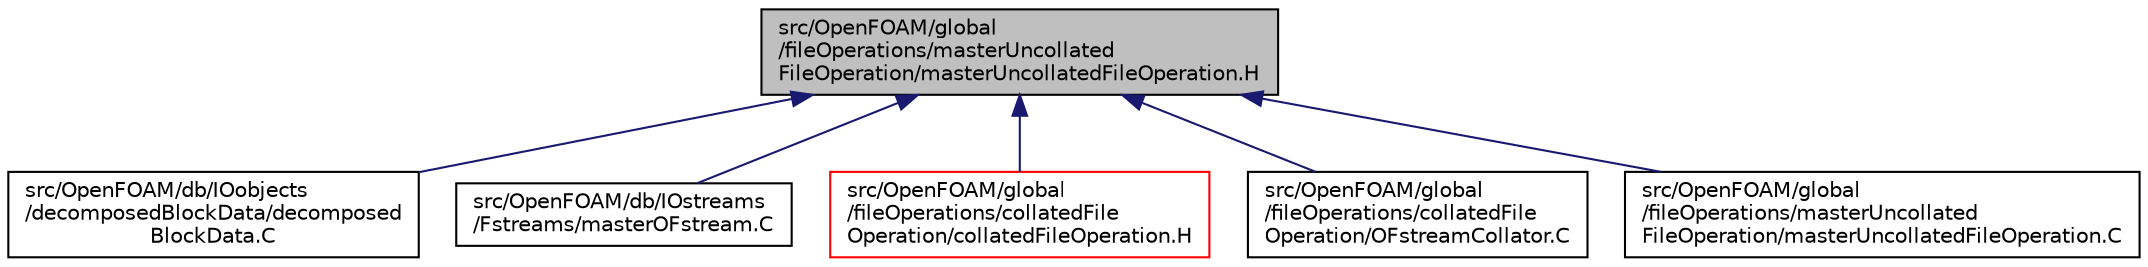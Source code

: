 digraph "src/OpenFOAM/global/fileOperations/masterUncollatedFileOperation/masterUncollatedFileOperation.H"
{
  bgcolor="transparent";
  edge [fontname="Helvetica",fontsize="10",labelfontname="Helvetica",labelfontsize="10"];
  node [fontname="Helvetica",fontsize="10",shape=record];
  Node1 [label="src/OpenFOAM/global\l/fileOperations/masterUncollated\lFileOperation/masterUncollatedFileOperation.H",height=0.2,width=0.4,color="black", fillcolor="grey75", style="filled" fontcolor="black"];
  Node1 -> Node2 [dir="back",color="midnightblue",fontsize="10",style="solid",fontname="Helvetica"];
  Node2 [label="src/OpenFOAM/db/IOobjects\l/decomposedBlockData/decomposed\lBlockData.C",height=0.2,width=0.4,color="black",URL="$decomposedBlockData_8C.html"];
  Node1 -> Node3 [dir="back",color="midnightblue",fontsize="10",style="solid",fontname="Helvetica"];
  Node3 [label="src/OpenFOAM/db/IOstreams\l/Fstreams/masterOFstream.C",height=0.2,width=0.4,color="black",URL="$masterOFstream_8C.html"];
  Node1 -> Node4 [dir="back",color="midnightblue",fontsize="10",style="solid",fontname="Helvetica"];
  Node4 [label="src/OpenFOAM/global\l/fileOperations/collatedFile\lOperation/collatedFileOperation.H",height=0.2,width=0.4,color="red",URL="$collatedFileOperation_8H.html"];
  Node1 -> Node5 [dir="back",color="midnightblue",fontsize="10",style="solid",fontname="Helvetica"];
  Node5 [label="src/OpenFOAM/global\l/fileOperations/collatedFile\lOperation/OFstreamCollator.C",height=0.2,width=0.4,color="black",URL="$OFstreamCollator_8C.html"];
  Node1 -> Node6 [dir="back",color="midnightblue",fontsize="10",style="solid",fontname="Helvetica"];
  Node6 [label="src/OpenFOAM/global\l/fileOperations/masterUncollated\lFileOperation/masterUncollatedFileOperation.C",height=0.2,width=0.4,color="black",URL="$masterUncollatedFileOperation_8C.html"];
}
